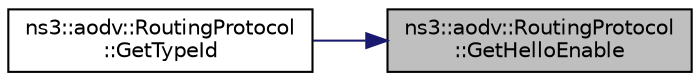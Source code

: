 digraph "ns3::aodv::RoutingProtocol::GetHelloEnable"
{
 // LATEX_PDF_SIZE
  edge [fontname="Helvetica",fontsize="10",labelfontname="Helvetica",labelfontsize="10"];
  node [fontname="Helvetica",fontsize="10",shape=record];
  rankdir="RL";
  Node1 [label="ns3::aodv::RoutingProtocol\l::GetHelloEnable",height=0.2,width=0.4,color="black", fillcolor="grey75", style="filled", fontcolor="black",tooltip="Get hello enable flag."];
  Node1 -> Node2 [dir="back",color="midnightblue",fontsize="10",style="solid",fontname="Helvetica"];
  Node2 [label="ns3::aodv::RoutingProtocol\l::GetTypeId",height=0.2,width=0.4,color="black", fillcolor="white", style="filled",URL="$classns3_1_1aodv_1_1_routing_protocol.html#a430a9cb799a51fc76e8e1580edf5f413",tooltip="Get the type ID."];
}
